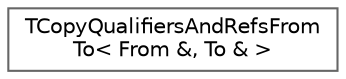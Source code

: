 digraph "Graphical Class Hierarchy"
{
 // INTERACTIVE_SVG=YES
 // LATEX_PDF_SIZE
  bgcolor="transparent";
  edge [fontname=Helvetica,fontsize=10,labelfontname=Helvetica,labelfontsize=10];
  node [fontname=Helvetica,fontsize=10,shape=box,height=0.2,width=0.4];
  rankdir="LR";
  Node0 [id="Node000000",label="TCopyQualifiersAndRefsFrom\lTo\< From &, To & \>",height=0.2,width=0.4,color="grey40", fillcolor="white", style="filled",URL="$d6/d60/structTCopyQualifiersAndRefsFromTo_3_01From_01_6_00_01To_01_6_01_4.html",tooltip=" "];
}
